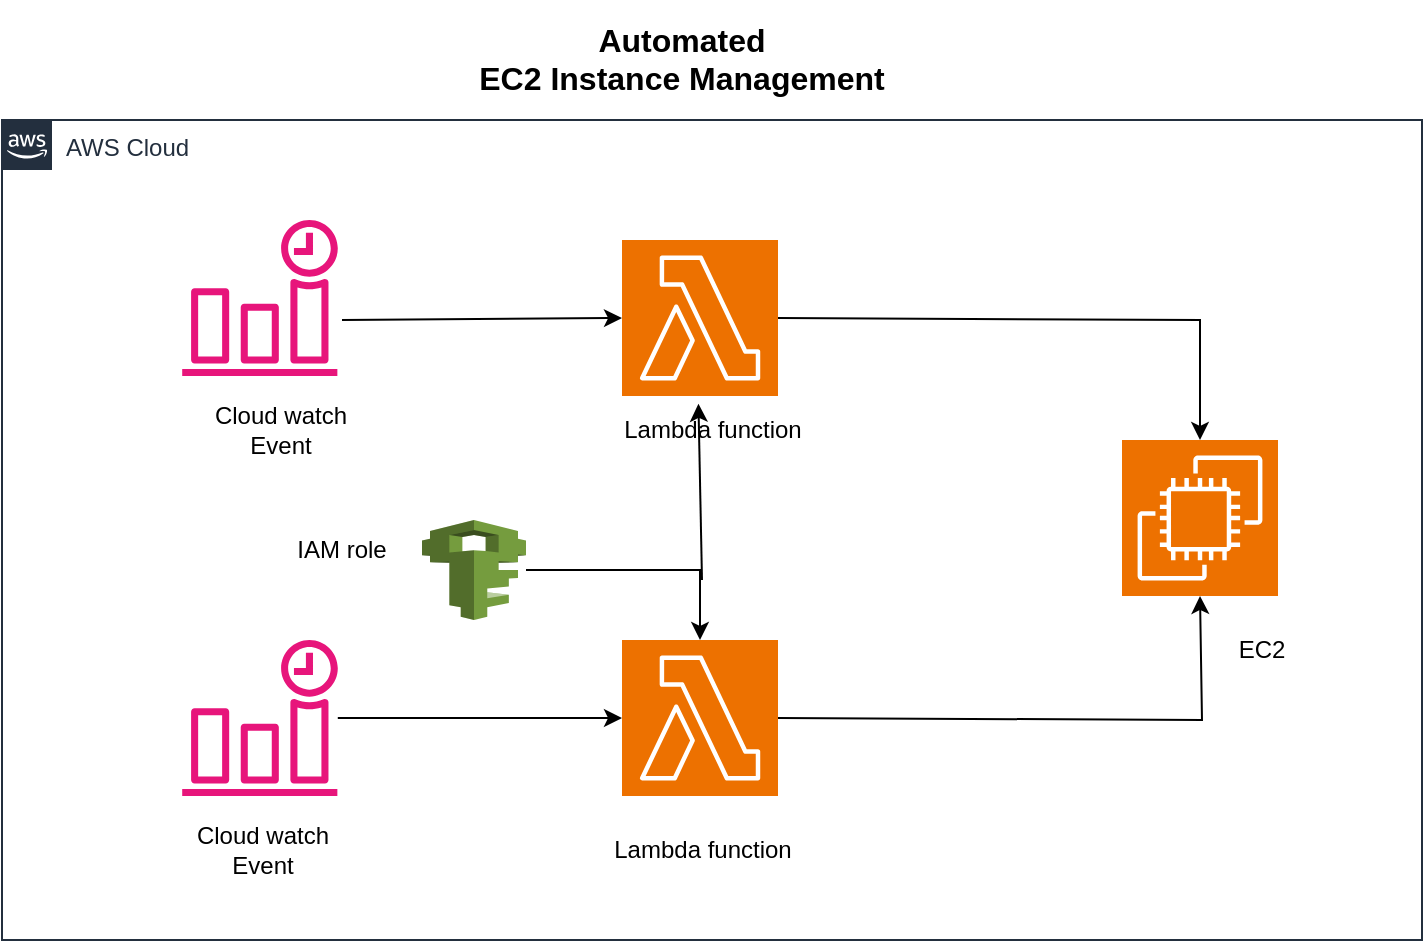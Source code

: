 <mxfile version="27.1.3">
  <diagram name="Page-1" id="_Qc8nDIDrUPfjV4isrkw">
    <mxGraphModel dx="909" dy="398" grid="1" gridSize="10" guides="1" tooltips="1" connect="1" arrows="1" fold="1" page="1" pageScale="1" pageWidth="850" pageHeight="1100" math="0" shadow="0">
      <root>
        <mxCell id="0" />
        <mxCell id="1" parent="0" />
        <mxCell id="Zp7dWR0NVQhhBhnnboCU-1" value="AWS Cloud" style="points=[[0,0],[0.25,0],[0.5,0],[0.75,0],[1,0],[1,0.25],[1,0.5],[1,0.75],[1,1],[0.75,1],[0.5,1],[0.25,1],[0,1],[0,0.75],[0,0.5],[0,0.25]];outlineConnect=0;gradientColor=none;html=1;whiteSpace=wrap;fontSize=12;fontStyle=0;container=1;pointerEvents=0;collapsible=0;recursiveResize=0;shape=mxgraph.aws4.group;grIcon=mxgraph.aws4.group_aws_cloud_alt;strokeColor=#232F3E;fillColor=none;verticalAlign=top;align=left;spacingLeft=30;fontColor=#232F3E;dashed=0;" vertex="1" parent="1">
          <mxGeometry x="90" y="130" width="710" height="410" as="geometry" />
        </mxCell>
        <mxCell id="Zp7dWR0NVQhhBhnnboCU-3" value="" style="sketch=0;outlineConnect=0;fontColor=#232F3E;gradientColor=none;fillColor=#E7157B;strokeColor=none;dashed=0;verticalLabelPosition=bottom;verticalAlign=top;align=center;html=1;fontSize=12;fontStyle=0;aspect=fixed;pointerEvents=1;shape=mxgraph.aws4.event_time_based;" vertex="1" parent="Zp7dWR0NVQhhBhnnboCU-1">
          <mxGeometry x="90" y="50" width="78" height="78" as="geometry" />
        </mxCell>
        <mxCell id="Zp7dWR0NVQhhBhnnboCU-4" value="" style="sketch=0;outlineConnect=0;fontColor=#232F3E;gradientColor=none;fillColor=#E7157B;strokeColor=none;dashed=0;verticalLabelPosition=bottom;verticalAlign=top;align=center;html=1;fontSize=12;fontStyle=0;aspect=fixed;pointerEvents=1;shape=mxgraph.aws4.event_time_based;" vertex="1" parent="Zp7dWR0NVQhhBhnnboCU-1">
          <mxGeometry x="90" y="260" width="78" height="78" as="geometry" />
        </mxCell>
        <mxCell id="Zp7dWR0NVQhhBhnnboCU-5" value="" style="sketch=0;points=[[0,0,0],[0.25,0,0],[0.5,0,0],[0.75,0,0],[1,0,0],[0,1,0],[0.25,1,0],[0.5,1,0],[0.75,1,0],[1,1,0],[0,0.25,0],[0,0.5,0],[0,0.75,0],[1,0.25,0],[1,0.5,0],[1,0.75,0]];outlineConnect=0;fontColor=#232F3E;fillColor=#ED7100;strokeColor=#ffffff;dashed=0;verticalLabelPosition=bottom;verticalAlign=top;align=center;html=1;fontSize=12;fontStyle=0;aspect=fixed;shape=mxgraph.aws4.resourceIcon;resIcon=mxgraph.aws4.lambda;" vertex="1" parent="Zp7dWR0NVQhhBhnnboCU-1">
          <mxGeometry x="310" y="60" width="78" height="78" as="geometry" />
        </mxCell>
        <mxCell id="Zp7dWR0NVQhhBhnnboCU-6" value="" style="sketch=0;points=[[0,0,0],[0.25,0,0],[0.5,0,0],[0.75,0,0],[1,0,0],[0,1,0],[0.25,1,0],[0.5,1,0],[0.75,1,0],[1,1,0],[0,0.25,0],[0,0.5,0],[0,0.75,0],[1,0.25,0],[1,0.5,0],[1,0.75,0]];outlineConnect=0;fontColor=#232F3E;fillColor=#ED7100;strokeColor=#ffffff;dashed=0;verticalLabelPosition=bottom;verticalAlign=top;align=center;html=1;fontSize=12;fontStyle=0;aspect=fixed;shape=mxgraph.aws4.resourceIcon;resIcon=mxgraph.aws4.lambda;" vertex="1" parent="Zp7dWR0NVQhhBhnnboCU-1">
          <mxGeometry x="310" y="260" width="78" height="78" as="geometry" />
        </mxCell>
        <mxCell id="Zp7dWR0NVQhhBhnnboCU-7" value="" style="sketch=0;points=[[0,0,0],[0.25,0,0],[0.5,0,0],[0.75,0,0],[1,0,0],[0,1,0],[0.25,1,0],[0.5,1,0],[0.75,1,0],[1,1,0],[0,0.25,0],[0,0.5,0],[0,0.75,0],[1,0.25,0],[1,0.5,0],[1,0.75,0]];outlineConnect=0;fontColor=#232F3E;fillColor=#ED7100;strokeColor=#ffffff;dashed=0;verticalLabelPosition=bottom;verticalAlign=top;align=center;html=1;fontSize=12;fontStyle=0;aspect=fixed;shape=mxgraph.aws4.resourceIcon;resIcon=mxgraph.aws4.ec2;" vertex="1" parent="Zp7dWR0NVQhhBhnnboCU-1">
          <mxGeometry x="560" y="160" width="78" height="78" as="geometry" />
        </mxCell>
        <mxCell id="Zp7dWR0NVQhhBhnnboCU-8" value="" style="endArrow=classic;html=1;rounded=0;entryX=0;entryY=0.5;entryDx=0;entryDy=0;entryPerimeter=0;" edge="1" parent="Zp7dWR0NVQhhBhnnboCU-1" source="Zp7dWR0NVQhhBhnnboCU-4" target="Zp7dWR0NVQhhBhnnboCU-6">
          <mxGeometry width="50" height="50" relative="1" as="geometry">
            <mxPoint x="310" y="360" as="sourcePoint" />
            <mxPoint x="360" y="310" as="targetPoint" />
          </mxGeometry>
        </mxCell>
        <mxCell id="Zp7dWR0NVQhhBhnnboCU-9" value="" style="endArrow=classic;html=1;rounded=0;entryX=0;entryY=0.5;entryDx=0;entryDy=0;entryPerimeter=0;" edge="1" parent="Zp7dWR0NVQhhBhnnboCU-1" target="Zp7dWR0NVQhhBhnnboCU-5">
          <mxGeometry width="50" height="50" relative="1" as="geometry">
            <mxPoint x="170" y="100" as="sourcePoint" />
            <mxPoint x="360" y="220" as="targetPoint" />
          </mxGeometry>
        </mxCell>
        <mxCell id="Zp7dWR0NVQhhBhnnboCU-10" value="" style="endArrow=classic;html=1;rounded=0;exitX=1;exitY=0.5;exitDx=0;exitDy=0;exitPerimeter=0;entryX=0.5;entryY=0;entryDx=0;entryDy=0;entryPerimeter=0;" edge="1" parent="Zp7dWR0NVQhhBhnnboCU-1" source="Zp7dWR0NVQhhBhnnboCU-5" target="Zp7dWR0NVQhhBhnnboCU-7">
          <mxGeometry width="50" height="50" relative="1" as="geometry">
            <mxPoint x="310" y="270" as="sourcePoint" />
            <mxPoint x="360" y="220" as="targetPoint" />
            <Array as="points">
              <mxPoint x="599" y="100" />
            </Array>
          </mxGeometry>
        </mxCell>
        <mxCell id="Zp7dWR0NVQhhBhnnboCU-11" value="" style="endArrow=classic;html=1;rounded=0;exitX=1;exitY=0.5;exitDx=0;exitDy=0;exitPerimeter=0;entryX=0.5;entryY=1;entryDx=0;entryDy=0;entryPerimeter=0;" edge="1" parent="Zp7dWR0NVQhhBhnnboCU-1" source="Zp7dWR0NVQhhBhnnboCU-6" target="Zp7dWR0NVQhhBhnnboCU-7">
          <mxGeometry width="50" height="50" relative="1" as="geometry">
            <mxPoint x="310" y="270" as="sourcePoint" />
            <mxPoint x="360" y="220" as="targetPoint" />
            <Array as="points">
              <mxPoint x="600" y="300" />
            </Array>
          </mxGeometry>
        </mxCell>
        <mxCell id="Zp7dWR0NVQhhBhnnboCU-13" value="Lambda function" style="text;html=1;align=center;verticalAlign=middle;whiteSpace=wrap;rounded=0;" vertex="1" parent="Zp7dWR0NVQhhBhnnboCU-1">
          <mxGeometry x="294.5" y="140" width="121" height="30" as="geometry" />
        </mxCell>
        <mxCell id="Zp7dWR0NVQhhBhnnboCU-14" value="Lambda function" style="text;html=1;align=center;verticalAlign=middle;whiteSpace=wrap;rounded=0;" vertex="1" parent="Zp7dWR0NVQhhBhnnboCU-1">
          <mxGeometry x="294.5" y="350" width="111" height="30" as="geometry" />
        </mxCell>
        <mxCell id="Zp7dWR0NVQhhBhnnboCU-15" value="Cloud watch Event" style="text;html=1;align=center;verticalAlign=middle;whiteSpace=wrap;rounded=0;" vertex="1" parent="Zp7dWR0NVQhhBhnnboCU-1">
          <mxGeometry x="99" y="140" width="81" height="30" as="geometry" />
        </mxCell>
        <mxCell id="Zp7dWR0NVQhhBhnnboCU-16" value="Cloud watch Event" style="text;html=1;align=center;verticalAlign=middle;whiteSpace=wrap;rounded=0;" vertex="1" parent="Zp7dWR0NVQhhBhnnboCU-1">
          <mxGeometry x="90" y="350" width="81" height="30" as="geometry" />
        </mxCell>
        <mxCell id="Zp7dWR0NVQhhBhnnboCU-17" value="EC2" style="text;html=1;align=center;verticalAlign=middle;whiteSpace=wrap;rounded=0;" vertex="1" parent="Zp7dWR0NVQhhBhnnboCU-1">
          <mxGeometry x="600" y="250" width="60" height="30" as="geometry" />
        </mxCell>
        <mxCell id="Zp7dWR0NVQhhBhnnboCU-21" value="" style="edgeStyle=orthogonalEdgeStyle;rounded=0;orthogonalLoop=1;jettySize=auto;html=1;" edge="1" parent="Zp7dWR0NVQhhBhnnboCU-1" source="Zp7dWR0NVQhhBhnnboCU-18" target="Zp7dWR0NVQhhBhnnboCU-6">
          <mxGeometry relative="1" as="geometry" />
        </mxCell>
        <mxCell id="Zp7dWR0NVQhhBhnnboCU-18" value="" style="outlineConnect=0;dashed=0;verticalLabelPosition=bottom;verticalAlign=top;align=center;html=1;shape=mxgraph.aws3.iam;fillColor=#759C3E;gradientColor=none;" vertex="1" parent="Zp7dWR0NVQhhBhnnboCU-1">
          <mxGeometry x="210" y="200" width="52" height="50" as="geometry" />
        </mxCell>
        <mxCell id="Zp7dWR0NVQhhBhnnboCU-23" value="IAM role" style="text;html=1;align=center;verticalAlign=middle;whiteSpace=wrap;rounded=0;" vertex="1" parent="Zp7dWR0NVQhhBhnnboCU-1">
          <mxGeometry x="140" y="200" width="60" height="30" as="geometry" />
        </mxCell>
        <mxCell id="Zp7dWR0NVQhhBhnnboCU-12" value="&lt;b&gt;&lt;span style=&quot;font-size:12.0pt;line-height:115%;&lt;br/&gt;font-family:&amp;quot;Aptos&amp;quot;,sans-serif;mso-ascii-theme-font:minor-latin;mso-fareast-font-family:&lt;br/&gt;Aptos;mso-fareast-theme-font:minor-latin;mso-hansi-theme-font:minor-latin;&lt;br/&gt;mso-bidi-font-family:&amp;quot;Times New Roman&amp;quot;;mso-bidi-theme-font:minor-bidi;&lt;br/&gt;mso-ansi-language:EN-US;mso-fareast-language:EN-US;mso-bidi-language:AR-SA&quot;&gt;Automated&lt;br/&gt;EC2 Instance Management&lt;/span&gt;&lt;/b&gt;" style="text;html=1;align=center;verticalAlign=middle;whiteSpace=wrap;rounded=0;" vertex="1" parent="1">
          <mxGeometry x="250" y="70" width="360" height="60" as="geometry" />
        </mxCell>
        <mxCell id="Zp7dWR0NVQhhBhnnboCU-22" value="" style="endArrow=classic;html=1;rounded=0;entryX=0.444;entryY=0.063;entryDx=0;entryDy=0;entryPerimeter=0;" edge="1" parent="1" target="Zp7dWR0NVQhhBhnnboCU-13">
          <mxGeometry width="50" height="50" relative="1" as="geometry">
            <mxPoint x="440" y="360" as="sourcePoint" />
            <mxPoint x="450" y="330" as="targetPoint" />
          </mxGeometry>
        </mxCell>
      </root>
    </mxGraphModel>
  </diagram>
</mxfile>
